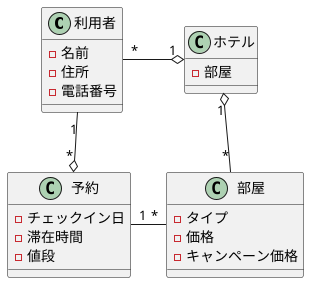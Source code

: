 @startuml クラス図
class "利用者" as custmer {
    -名前
    -住所
    -電話番号
}

class "ホテル" as hoteru {
    -部屋
}

class "部屋" as Heya {
    -タイプ
    -価格
    - キャンペーン価格
}

class "予約" as Yoyaku {
    -チェックイン日
    -滞在時間
    -値段
}
custmer "*" -ri-o "1" hoteru
custmer "1" --o "*" Yoyaku
hoteru "1" o-- "*" Heya
Yoyaku "1" -ri- "*" Heya
@enduml

